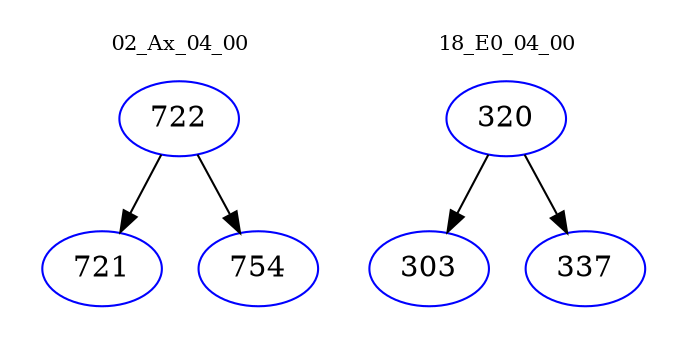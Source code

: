 digraph{
subgraph cluster_0 {
color = white
label = "02_Ax_04_00";
fontsize=10;
T0_722 [label="722", color="blue"]
T0_722 -> T0_721 [color="black"]
T0_721 [label="721", color="blue"]
T0_722 -> T0_754 [color="black"]
T0_754 [label="754", color="blue"]
}
subgraph cluster_1 {
color = white
label = "18_E0_04_00";
fontsize=10;
T1_320 [label="320", color="blue"]
T1_320 -> T1_303 [color="black"]
T1_303 [label="303", color="blue"]
T1_320 -> T1_337 [color="black"]
T1_337 [label="337", color="blue"]
}
}
